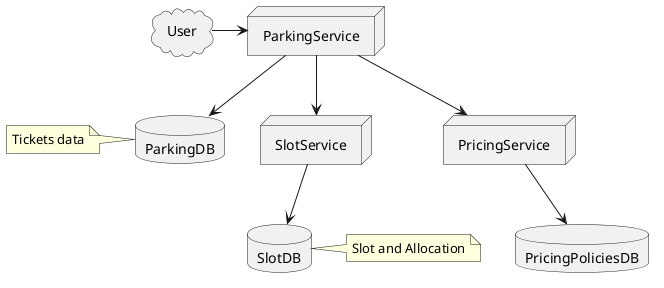 @startuml
cloud "User" {
}
node "ParkingService" {
}

node "SlotService" {
}

node "PricingService" {
}

Database "SlotDB" {
}

Database "ParkingDB" {
}

Database "PricingPoliciesDB" {
}
note left of ParkingDB: Tickets data
note right of SlotDB: Slot and Allocation

User -> ParkingService
ParkingService -down-> ParkingDB
ParkingService --> SlotService
ParkingService -down-> PricingService
PricingService -down-> PricingPoliciesDB
SlotService -down-> SlotDB
@enduml
